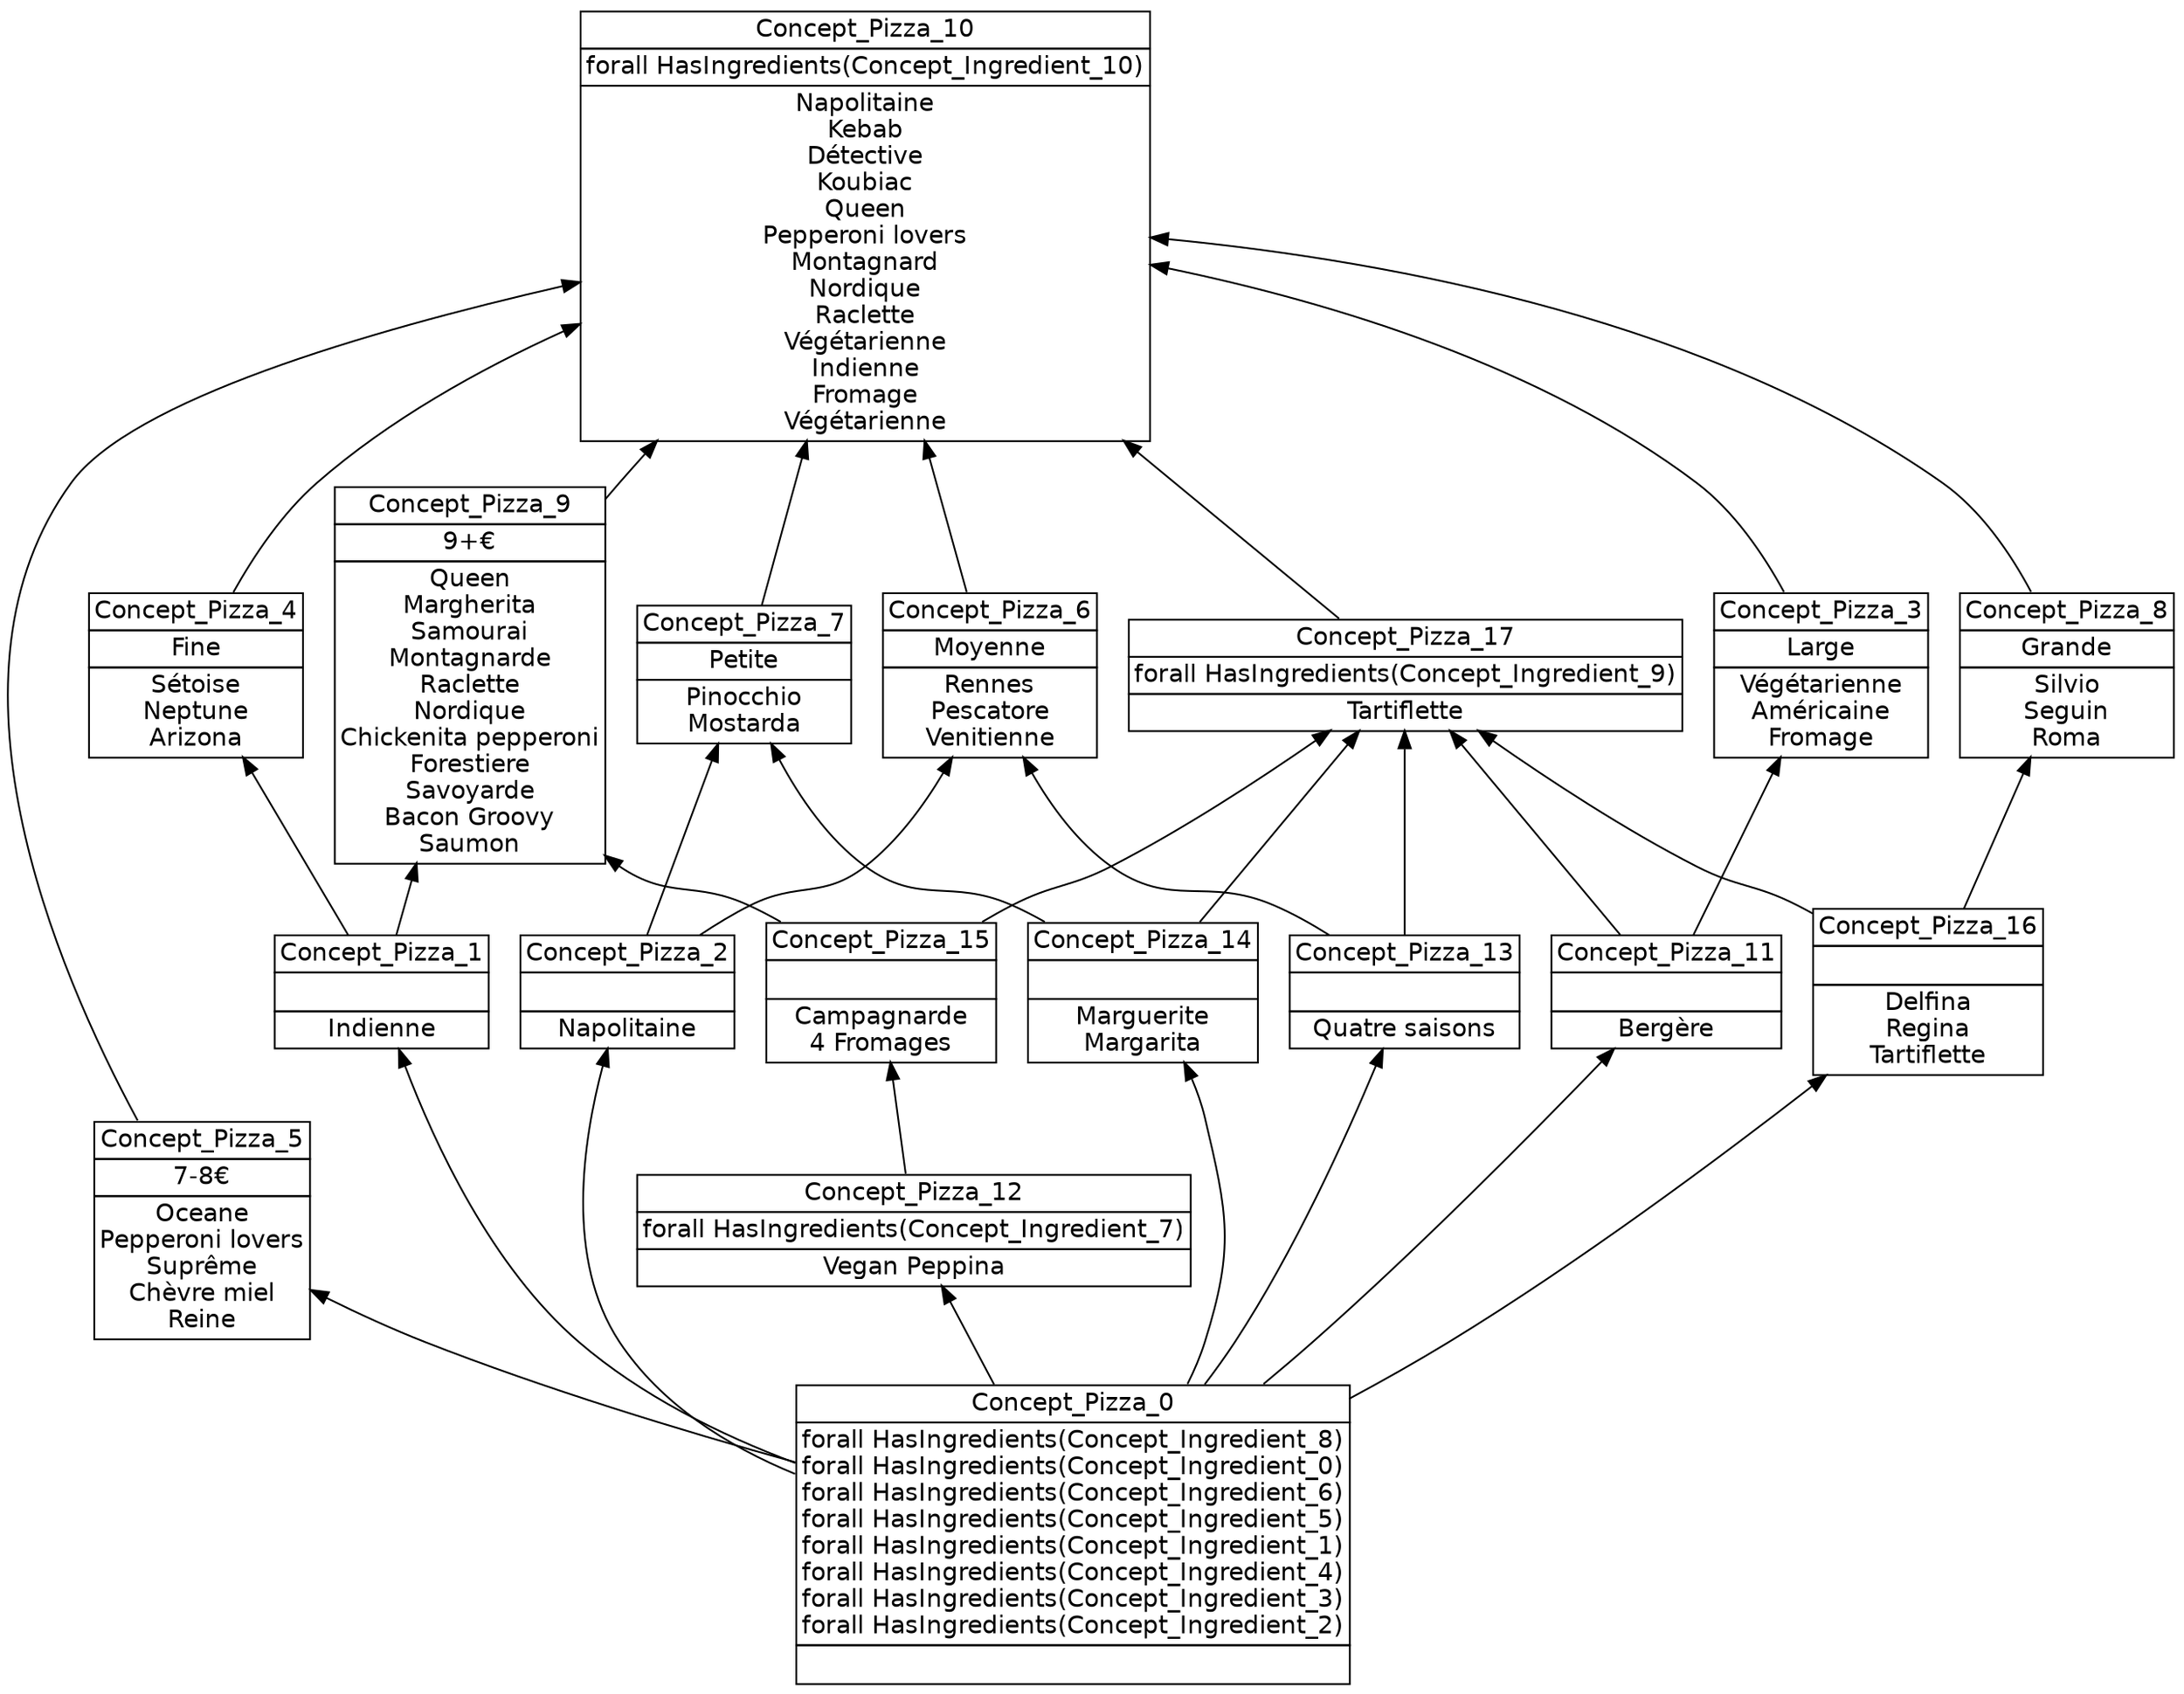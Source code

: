 digraph G { 
	rankdir=BT;
	margin=0;
	node [margin="0.03,0.03",fontname="DejaVu Sans"];
	ranksep=0.3;
	nodesep=0.2;
//graph[label="name:Pizza,concept number:18,object number:56,attribute number:18"
24 [shape=none,label=<<table border="0" cellborder="1" cellspacing="0" port="p"><tr><td>Concept_Pizza_10</td></tr><tr><td>forall HasIngredients(Concept_Ingredient_10)<br/></td></tr><tr><td>Napolitaine<br/>Kebab<br/>Détective<br/>Koubiac<br/>Queen<br/>Pepperoni lovers<br/>Montagnard<br/>Nordique<br/>Raclette<br/>Végétarienne<br/>Indienne<br/>Fromage<br/>Végétarienne<br/></td></tr></table>>];
25 [shape=none,label=<<table border="0" cellborder="1" cellspacing="0" port="p"><tr><td>Concept_Pizza_4</td></tr><tr><td>Fine<br/></td></tr><tr><td>Sétoise<br/>Neptune<br/>Arizona<br/></td></tr></table>>];
26 [shape=none,label=<<table border="0" cellborder="1" cellspacing="0" port="p"><tr><td>Concept_Pizza_0</td></tr><tr><td>forall HasIngredients(Concept_Ingredient_8)<br/>forall HasIngredients(Concept_Ingredient_0)<br/>forall HasIngredients(Concept_Ingredient_6)<br/>forall HasIngredients(Concept_Ingredient_5)<br/>forall HasIngredients(Concept_Ingredient_1)<br/>forall HasIngredients(Concept_Ingredient_4)<br/>forall HasIngredients(Concept_Ingredient_3)<br/>forall HasIngredients(Concept_Ingredient_2)<br/></td></tr><tr><td><br/></td></tr></table>>];
27 [shape=none,label=<<table border="0" cellborder="1" cellspacing="0" port="p"><tr><td>Concept_Pizza_3</td></tr><tr><td>Large<br/></td></tr><tr><td>Végétarienne<br/>Américaine<br/>Fromage<br/></td></tr></table>>];
28 [shape=none,label=<<table border="0" cellborder="1" cellspacing="0" port="p"><tr><td>Concept_Pizza_7</td></tr><tr><td>Petite<br/></td></tr><tr><td>Pinocchio<br/>Mostarda<br/></td></tr></table>>];
29 [shape=none,label=<<table border="0" cellborder="1" cellspacing="0" port="p"><tr><td>Concept_Pizza_2</td></tr><tr><td><br/></td></tr><tr><td>Napolitaine<br/></td></tr></table>>];
30 [shape=none,label=<<table border="0" cellborder="1" cellspacing="0" port="p"><tr><td>Concept_Pizza_6</td></tr><tr><td>Moyenne<br/></td></tr><tr><td>Rennes<br/>Pescatore<br/>Venitienne<br/></td></tr></table>>];
31 [shape=none,label=<<table border="0" cellborder="1" cellspacing="0" port="p"><tr><td>Concept_Pizza_8</td></tr><tr><td>Grande<br/></td></tr><tr><td>Silvio<br/>Seguin<br/>Roma<br/></td></tr></table>>];
32 [shape=none,label=<<table border="0" cellborder="1" cellspacing="0" port="p"><tr><td>Concept_Pizza_5</td></tr><tr><td>7-8€<br/></td></tr><tr><td>Oceane<br/>Pepperoni lovers<br/>Suprême<br/>Chèvre miel<br/>Reine<br/></td></tr></table>>];
33 [shape=none,label=<<table border="0" cellborder="1" cellspacing="0" port="p"><tr><td>Concept_Pizza_1</td></tr><tr><td><br/></td></tr><tr><td>Indienne<br/></td></tr></table>>];
34 [shape=none,label=<<table border="0" cellborder="1" cellspacing="0" port="p"><tr><td>Concept_Pizza_9</td></tr><tr><td>9+€<br/></td></tr><tr><td>Queen<br/>Margherita<br/>Samourai<br/>Montagnarde<br/>Raclette<br/>Nordique<br/>Chickenita pepperoni<br/>Forestiere<br/>Savoyarde<br/>Bacon Groovy<br/>Saumon<br/></td></tr></table>>];
35 [shape=none,label=<<table border="0" cellborder="1" cellspacing="0" port="p"><tr><td>Concept_Pizza_12</td></tr><tr><td>forall HasIngredients(Concept_Ingredient_7)<br/></td></tr><tr><td>Vegan Peppina<br/></td></tr></table>>];
36 [shape=none,label=<<table border="0" cellborder="1" cellspacing="0" port="p"><tr><td>Concept_Pizza_11</td></tr><tr><td><br/></td></tr><tr><td>Bergère<br/></td></tr></table>>];
37 [shape=none,label=<<table border="0" cellborder="1" cellspacing="0" port="p"><tr><td>Concept_Pizza_16</td></tr><tr><td><br/></td></tr><tr><td>Delfina<br/>Regina<br/>Tartiflette<br/></td></tr></table>>];
38 [shape=none,label=<<table border="0" cellborder="1" cellspacing="0" port="p"><tr><td>Concept_Pizza_15</td></tr><tr><td><br/></td></tr><tr><td>Campagnarde<br/>4 Fromages<br/></td></tr></table>>];
39 [shape=none,label=<<table border="0" cellborder="1" cellspacing="0" port="p"><tr><td>Concept_Pizza_14</td></tr><tr><td><br/></td></tr><tr><td>Marguerite<br/>Margarita<br/></td></tr></table>>];
40 [shape=none,label=<<table border="0" cellborder="1" cellspacing="0" port="p"><tr><td>Concept_Pizza_13</td></tr><tr><td><br/></td></tr><tr><td>Quatre saisons<br/></td></tr></table>>];
41 [shape=none,label=<<table border="0" cellborder="1" cellspacing="0" port="p"><tr><td>Concept_Pizza_17</td></tr><tr><td>forall HasIngredients(Concept_Ingredient_9)<br/></td></tr><tr><td>Tartiflette<br/></td></tr></table>>];
	27:p -> 24:p
	41:p -> 24:p
	31:p -> 24:p
	34:p -> 24:p
	28:p -> 24:p
	32:p -> 24:p
	25:p -> 24:p
	30:p -> 24:p
	33:p -> 25:p
	36:p -> 27:p
	39:p -> 28:p
	29:p -> 28:p
	26:p -> 29:p
	29:p -> 30:p
	40:p -> 30:p
	37:p -> 31:p
	26:p -> 32:p
	26:p -> 33:p
	33:p -> 34:p
	38:p -> 34:p
	26:p -> 35:p
	26:p -> 36:p
	26:p -> 37:p
	35:p -> 38:p
	26:p -> 39:p
	26:p -> 40:p
	39:p -> 41:p
	36:p -> 41:p
	37:p -> 41:p
	38:p -> 41:p
	40:p -> 41:p
}